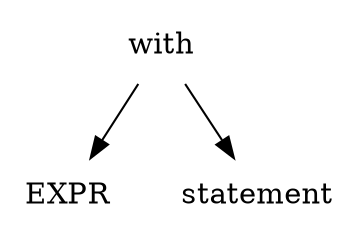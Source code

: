 digraph L0 {
        size = "4,3";
        ordering=out;
        node [shape = plaintext];
        with -> {EXPR statement};
}
